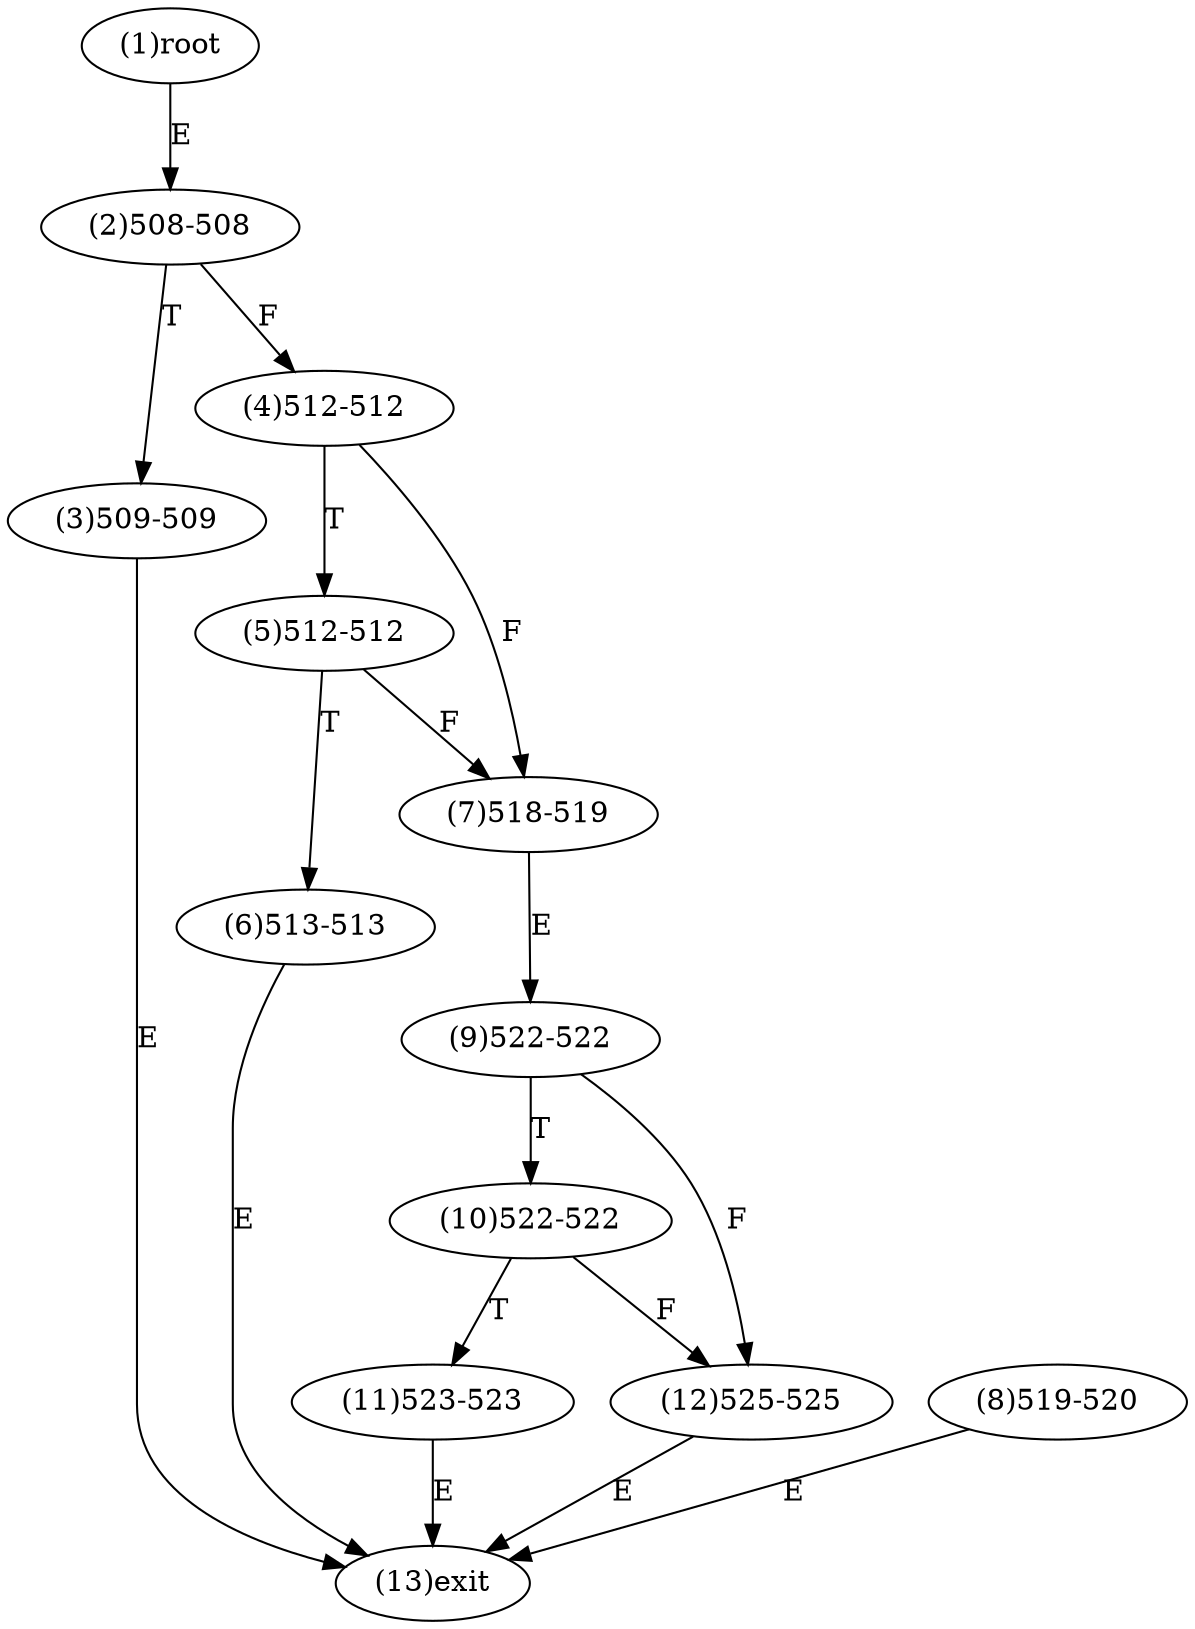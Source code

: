 digraph "" { 
1[ label="(1)root"];
2[ label="(2)508-508"];
3[ label="(3)509-509"];
4[ label="(4)512-512"];
5[ label="(5)512-512"];
6[ label="(6)513-513"];
7[ label="(7)518-519"];
8[ label="(8)519-520"];
9[ label="(9)522-522"];
10[ label="(10)522-522"];
11[ label="(11)523-523"];
12[ label="(12)525-525"];
13[ label="(13)exit"];
1->2[ label="E"];
2->4[ label="F"];
2->3[ label="T"];
3->13[ label="E"];
4->7[ label="F"];
4->5[ label="T"];
5->7[ label="F"];
5->6[ label="T"];
6->13[ label="E"];
7->9[ label="E"];
8->13[ label="E"];
9->12[ label="F"];
9->10[ label="T"];
10->12[ label="F"];
10->11[ label="T"];
11->13[ label="E"];
12->13[ label="E"];
}